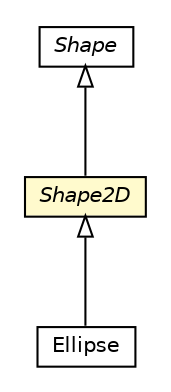 #!/usr/local/bin/dot
#
# Class diagram 
# Generated by UMLGraph version R5_6-24-gf6e263 (http://www.umlgraph.org/)
#

digraph G {
	edge [fontname="Helvetica",fontsize=10,labelfontname="Helvetica",labelfontsize=10];
	node [fontname="Helvetica",fontsize=10,shape=plaintext];
	nodesep=0.25;
	ranksep=0.5;
	// org.universAAL.ontology.shape.Shape
	c7548992 [label=<<table title="org.universAAL.ontology.shape.Shape" border="0" cellborder="1" cellspacing="0" cellpadding="2" port="p" href="./Shape.html">
		<tr><td><table border="0" cellspacing="0" cellpadding="1">
<tr><td align="center" balign="center"><font face="Helvetica-Oblique"> Shape </font></td></tr>
		</table></td></tr>
		</table>>, URL="./Shape.html", fontname="Helvetica", fontcolor="black", fontsize=10.0];
	// org.universAAL.ontology.shape.Shape2D
	c7549000 [label=<<table title="org.universAAL.ontology.shape.Shape2D" border="0" cellborder="1" cellspacing="0" cellpadding="2" port="p" bgcolor="lemonChiffon" href="./Shape2D.html">
		<tr><td><table border="0" cellspacing="0" cellpadding="1">
<tr><td align="center" balign="center"><font face="Helvetica-Oblique"> Shape2D </font></td></tr>
		</table></td></tr>
		</table>>, URL="./Shape2D.html", fontname="Helvetica", fontcolor="black", fontsize=10.0];
	// org.universAAL.ontology.shape.Ellipse
	c7549005 [label=<<table title="org.universAAL.ontology.shape.Ellipse" border="0" cellborder="1" cellspacing="0" cellpadding="2" port="p" href="./Ellipse.html">
		<tr><td><table border="0" cellspacing="0" cellpadding="1">
<tr><td align="center" balign="center"> Ellipse </td></tr>
		</table></td></tr>
		</table>>, URL="./Ellipse.html", fontname="Helvetica", fontcolor="black", fontsize=10.0];
	//org.universAAL.ontology.shape.Shape2D extends org.universAAL.ontology.shape.Shape
	c7548992:p -> c7549000:p [dir=back,arrowtail=empty];
	//org.universAAL.ontology.shape.Ellipse extends org.universAAL.ontology.shape.Shape2D
	c7549000:p -> c7549005:p [dir=back,arrowtail=empty];
}

